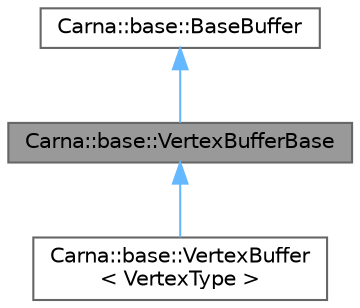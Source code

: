 digraph "Carna::base::VertexBufferBase"
{
 // LATEX_PDF_SIZE
  bgcolor="transparent";
  edge [fontname=Helvetica,fontsize=10,labelfontname=Helvetica,labelfontsize=10];
  node [fontname=Helvetica,fontsize=10,shape=box,height=0.2,width=0.4];
  Node1 [id="Node000001",label="Carna::base::VertexBufferBase",height=0.2,width=0.4,color="gray40", fillcolor="grey60", style="filled", fontcolor="black",tooltip="Maintains GL_ARRAY_BUFFER object that holds vertices. This class realizes the RAII-idiom."];
  Node2 -> Node1 [id="edge1_Node000001_Node000002",dir="back",color="steelblue1",style="solid",tooltip=" "];
  Node2 [id="Node000002",label="Carna::base::BaseBuffer",height=0.2,width=0.4,color="gray40", fillcolor="white", style="filled",URL="$classCarna_1_1base_1_1BaseBuffer.html",tooltip="Implements OpenGL buffer objects maintenance RAII base class."];
  Node1 -> Node3 [id="edge2_Node000001_Node000003",dir="back",color="steelblue1",style="solid",tooltip=" "];
  Node3 [id="Node000003",label="Carna::base::VertexBuffer\l\< VertexType \>",height=0.2,width=0.4,color="gray40", fillcolor="white", style="filled",URL="$classCarna_1_1base_1_1VertexBuffer.html",tooltip="Specializes VertexBufferBase for particular VertexType."];
}
